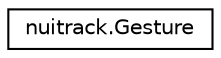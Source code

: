 digraph "Graphical Class Hierarchy"
{
  edge [fontname="Helvetica",fontsize="10",labelfontname="Helvetica",labelfontsize="10"];
  node [fontname="Helvetica",fontsize="10",shape=record];
  rankdir="LR";
  Node1 [label="nuitrack.Gesture",height=0.2,width=0.4,color="black", fillcolor="white", style="filled",URL="$structnuitrack_1_1Gesture.html",tooltip="Describes a gesture with reference to a user. "];
}
